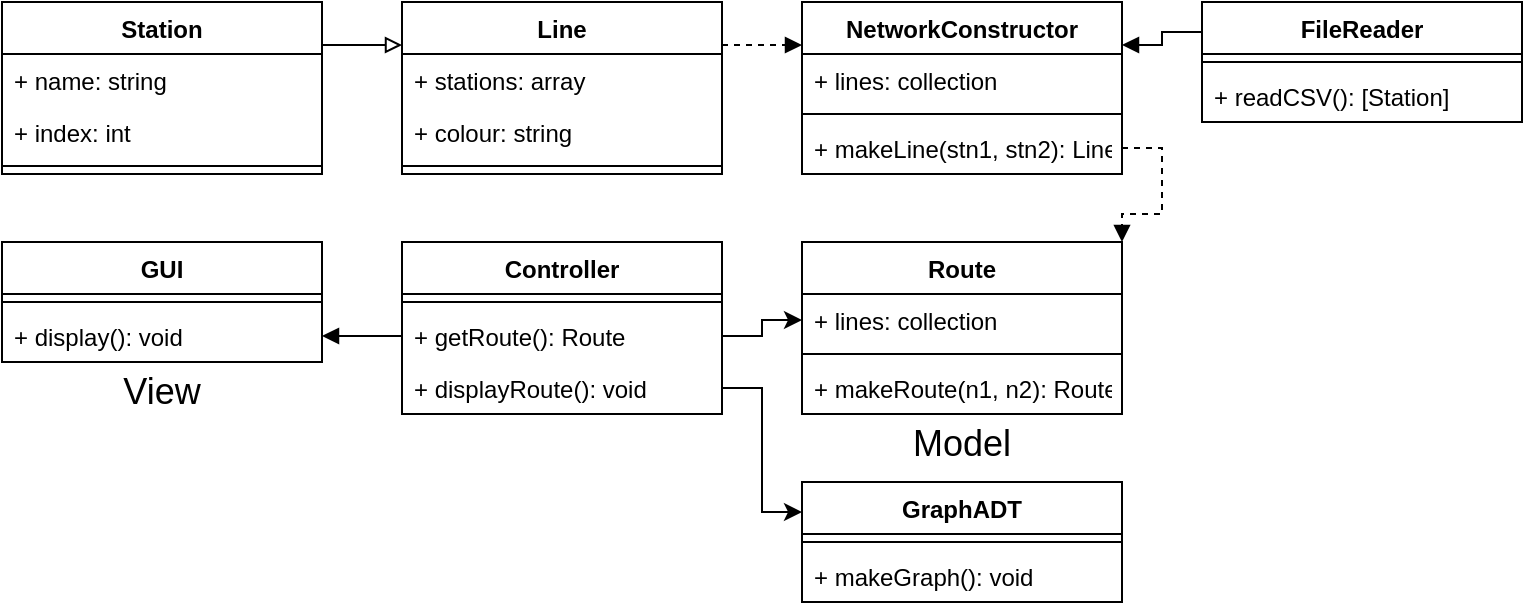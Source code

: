 <mxfile version="14.1.8" type="device"><diagram id="C5RBs43oDa-KdzZeNtuy" name="Page-1"><mxGraphModel dx="813" dy="493" grid="1" gridSize="10" guides="1" tooltips="1" connect="1" arrows="1" fold="1" page="1" pageScale="1" pageWidth="1169" pageHeight="827" math="0" shadow="0"><root><mxCell id="WIyWlLk6GJQsqaUBKTNV-0"/><mxCell id="WIyWlLk6GJQsqaUBKTNV-1" parent="WIyWlLk6GJQsqaUBKTNV-0"/><mxCell id="d4bA_3LdtxZwn2nJjYxy-1" value="&lt;font style=&quot;font-size: 18px&quot;&gt;Model&lt;/font&gt;" style="text;html=1;strokeColor=none;fillColor=none;align=center;verticalAlign=middle;whiteSpace=wrap;rounded=0;" parent="WIyWlLk6GJQsqaUBKTNV-1" vertex="1"><mxGeometry x="555" y="286" width="90" height="30" as="geometry"/></mxCell><mxCell id="d4bA_3LdtxZwn2nJjYxy-5" value="View" style="text;html=1;strokeColor=none;fillColor=none;align=center;verticalAlign=middle;whiteSpace=wrap;rounded=0;fontSize=18;" parent="WIyWlLk6GJQsqaUBKTNV-1" vertex="1"><mxGeometry x="170" y="260" width="60" height="30" as="geometry"/></mxCell><mxCell id="UGkL1hKPr2OhzsShZ1yK-84" style="edgeStyle=orthogonalEdgeStyle;rounded=0;orthogonalLoop=1;jettySize=auto;html=1;exitX=1;exitY=0.25;exitDx=0;exitDy=0;entryX=0;entryY=0.25;entryDx=0;entryDy=0;endArrow=block;endFill=0;strokeColor=#000000;" parent="WIyWlLk6GJQsqaUBKTNV-1" source="UGkL1hKPr2OhzsShZ1yK-12" target="UGkL1hKPr2OhzsShZ1yK-24" edge="1"><mxGeometry relative="1" as="geometry"/></mxCell><mxCell id="UGkL1hKPr2OhzsShZ1yK-12" value="Station" style="swimlane;fontStyle=1;align=center;verticalAlign=top;childLayout=stackLayout;horizontal=1;startSize=26;horizontalStack=0;resizeParent=1;resizeParentMax=0;resizeLast=0;collapsible=1;marginBottom=0;" parent="WIyWlLk6GJQsqaUBKTNV-1" vertex="1"><mxGeometry x="120" y="80" width="160" height="86" as="geometry"/></mxCell><mxCell id="UGkL1hKPr2OhzsShZ1yK-80" value="+ name: string" style="text;strokeColor=none;fillColor=none;align=left;verticalAlign=top;spacingLeft=4;spacingRight=4;overflow=hidden;rotatable=0;points=[[0,0.5],[1,0.5]];portConstraint=eastwest;" parent="UGkL1hKPr2OhzsShZ1yK-12" vertex="1"><mxGeometry y="26" width="160" height="26" as="geometry"/></mxCell><mxCell id="UGkL1hKPr2OhzsShZ1yK-13" value="+ index: int" style="text;strokeColor=none;fillColor=none;align=left;verticalAlign=top;spacingLeft=4;spacingRight=4;overflow=hidden;rotatable=0;points=[[0,0.5],[1,0.5]];portConstraint=eastwest;" parent="UGkL1hKPr2OhzsShZ1yK-12" vertex="1"><mxGeometry y="52" width="160" height="26" as="geometry"/></mxCell><mxCell id="UGkL1hKPr2OhzsShZ1yK-14" value="" style="line;strokeWidth=1;fillColor=none;align=left;verticalAlign=middle;spacingTop=-1;spacingLeft=3;spacingRight=3;rotatable=0;labelPosition=right;points=[];portConstraint=eastwest;" parent="UGkL1hKPr2OhzsShZ1yK-12" vertex="1"><mxGeometry y="78" width="160" height="8" as="geometry"/></mxCell><mxCell id="UGkL1hKPr2OhzsShZ1yK-86" style="edgeStyle=orthogonalEdgeStyle;rounded=0;orthogonalLoop=1;jettySize=auto;html=1;exitX=0;exitY=0.25;exitDx=0;exitDy=0;entryX=1;entryY=0.25;entryDx=0;entryDy=0;endArrow=block;endFill=1;strokeColor=#000000;" parent="WIyWlLk6GJQsqaUBKTNV-1" source="UGkL1hKPr2OhzsShZ1yK-20" target="UGkL1hKPr2OhzsShZ1yK-69" edge="1"><mxGeometry relative="1" as="geometry"/></mxCell><mxCell id="UGkL1hKPr2OhzsShZ1yK-20" value="FileReader" style="swimlane;fontStyle=1;align=center;verticalAlign=top;childLayout=stackLayout;horizontal=1;startSize=26;horizontalStack=0;resizeParent=1;resizeParentMax=0;resizeLast=0;collapsible=1;marginBottom=0;" parent="WIyWlLk6GJQsqaUBKTNV-1" vertex="1"><mxGeometry x="720" y="80" width="160" height="60" as="geometry"/></mxCell><mxCell id="UGkL1hKPr2OhzsShZ1yK-22" value="" style="line;strokeWidth=1;fillColor=none;align=left;verticalAlign=middle;spacingTop=-1;spacingLeft=3;spacingRight=3;rotatable=0;labelPosition=right;points=[];portConstraint=eastwest;" parent="UGkL1hKPr2OhzsShZ1yK-20" vertex="1"><mxGeometry y="26" width="160" height="8" as="geometry"/></mxCell><mxCell id="UGkL1hKPr2OhzsShZ1yK-50" value="+ readCSV(): [Station]" style="text;strokeColor=none;fillColor=none;align=left;verticalAlign=top;spacingLeft=4;spacingRight=4;overflow=hidden;rotatable=0;points=[[0,0.5],[1,0.5]];portConstraint=eastwest;" parent="UGkL1hKPr2OhzsShZ1yK-20" vertex="1"><mxGeometry y="34" width="160" height="26" as="geometry"/></mxCell><mxCell id="UGkL1hKPr2OhzsShZ1yK-83" style="edgeStyle=orthogonalEdgeStyle;rounded=0;orthogonalLoop=1;jettySize=auto;html=1;exitX=1;exitY=0.25;exitDx=0;exitDy=0;entryX=0;entryY=0.25;entryDx=0;entryDy=0;dashed=1;endArrow=block;endFill=1;strokeColor=#000000;" parent="WIyWlLk6GJQsqaUBKTNV-1" source="UGkL1hKPr2OhzsShZ1yK-24" target="UGkL1hKPr2OhzsShZ1yK-69" edge="1"><mxGeometry relative="1" as="geometry"/></mxCell><mxCell id="UGkL1hKPr2OhzsShZ1yK-24" value="Line" style="swimlane;fontStyle=1;align=center;verticalAlign=top;childLayout=stackLayout;horizontal=1;startSize=26;horizontalStack=0;resizeParent=1;resizeParentMax=0;resizeLast=0;collapsible=1;marginBottom=0;" parent="WIyWlLk6GJQsqaUBKTNV-1" vertex="1"><mxGeometry x="320" y="80" width="160" height="86" as="geometry"/></mxCell><mxCell id="UGkL1hKPr2OhzsShZ1yK-25" value="+ stations: array" style="text;strokeColor=none;fillColor=none;align=left;verticalAlign=top;spacingLeft=4;spacingRight=4;overflow=hidden;rotatable=0;points=[[0,0.5],[1,0.5]];portConstraint=eastwest;" parent="UGkL1hKPr2OhzsShZ1yK-24" vertex="1"><mxGeometry y="26" width="160" height="26" as="geometry"/></mxCell><mxCell id="UGkL1hKPr2OhzsShZ1yK-51" value="+ colour: string" style="text;strokeColor=none;fillColor=none;align=left;verticalAlign=top;spacingLeft=4;spacingRight=4;overflow=hidden;rotatable=0;points=[[0,0.5],[1,0.5]];portConstraint=eastwest;" parent="UGkL1hKPr2OhzsShZ1yK-24" vertex="1"><mxGeometry y="52" width="160" height="26" as="geometry"/></mxCell><mxCell id="UGkL1hKPr2OhzsShZ1yK-26" value="" style="line;strokeWidth=1;fillColor=none;align=left;verticalAlign=middle;spacingTop=-1;spacingLeft=3;spacingRight=3;rotatable=0;labelPosition=right;points=[];portConstraint=eastwest;" parent="UGkL1hKPr2OhzsShZ1yK-24" vertex="1"><mxGeometry y="78" width="160" height="8" as="geometry"/></mxCell><mxCell id="UGkL1hKPr2OhzsShZ1yK-82" style="edgeStyle=orthogonalEdgeStyle;rounded=0;orthogonalLoop=1;jettySize=auto;html=1;exitX=0;exitY=0.25;exitDx=0;exitDy=0;entryX=1.006;entryY=0.151;entryDx=0;entryDy=0;entryPerimeter=0;dashed=1;endArrow=open;endFill=0;strokeColor=none;" parent="WIyWlLk6GJQsqaUBKTNV-1" source="UGkL1hKPr2OhzsShZ1yK-28" target="UGkL1hKPr2OhzsShZ1yK-32" edge="1"><mxGeometry relative="1" as="geometry"/></mxCell><mxCell id="UGkL1hKPr2OhzsShZ1yK-28" value="GraphADT" style="swimlane;fontStyle=1;align=center;verticalAlign=top;childLayout=stackLayout;horizontal=1;startSize=26;horizontalStack=0;resizeParent=1;resizeParentMax=0;resizeLast=0;collapsible=1;marginBottom=0;" parent="WIyWlLk6GJQsqaUBKTNV-1" vertex="1"><mxGeometry x="520" y="320" width="160" height="60" as="geometry"/></mxCell><mxCell id="UGkL1hKPr2OhzsShZ1yK-30" value="" style="line;strokeWidth=1;fillColor=none;align=left;verticalAlign=middle;spacingTop=-1;spacingLeft=3;spacingRight=3;rotatable=0;labelPosition=right;points=[];portConstraint=eastwest;" parent="UGkL1hKPr2OhzsShZ1yK-28" vertex="1"><mxGeometry y="26" width="160" height="8" as="geometry"/></mxCell><mxCell id="UGkL1hKPr2OhzsShZ1yK-31" value="+ makeGraph(): void" style="text;strokeColor=none;fillColor=none;align=left;verticalAlign=top;spacingLeft=4;spacingRight=4;overflow=hidden;rotatable=0;points=[[0,0.5],[1,0.5]];portConstraint=eastwest;" parent="UGkL1hKPr2OhzsShZ1yK-28" vertex="1"><mxGeometry y="34" width="160" height="26" as="geometry"/></mxCell><mxCell id="UGkL1hKPr2OhzsShZ1yK-32" value="Route" style="swimlane;fontStyle=1;align=center;verticalAlign=top;childLayout=stackLayout;horizontal=1;startSize=26;horizontalStack=0;resizeParent=1;resizeParentMax=0;resizeLast=0;collapsible=1;marginBottom=0;" parent="WIyWlLk6GJQsqaUBKTNV-1" vertex="1"><mxGeometry x="520" y="200" width="160" height="86" as="geometry"/></mxCell><mxCell id="UGkL1hKPr2OhzsShZ1yK-29" value="+ lines: collection" style="text;strokeColor=none;fillColor=none;align=left;verticalAlign=top;spacingLeft=4;spacingRight=4;overflow=hidden;rotatable=0;points=[[0,0.5],[1,0.5]];portConstraint=eastwest;" parent="UGkL1hKPr2OhzsShZ1yK-32" vertex="1"><mxGeometry y="26" width="160" height="26" as="geometry"/></mxCell><mxCell id="UGkL1hKPr2OhzsShZ1yK-34" value="" style="line;strokeWidth=1;fillColor=none;align=left;verticalAlign=middle;spacingTop=-1;spacingLeft=3;spacingRight=3;rotatable=0;labelPosition=right;points=[];portConstraint=eastwest;" parent="UGkL1hKPr2OhzsShZ1yK-32" vertex="1"><mxGeometry y="52" width="160" height="8" as="geometry"/></mxCell><mxCell id="UGkL1hKPr2OhzsShZ1yK-35" value="+ makeRoute(n1, n2): Route" style="text;strokeColor=none;fillColor=none;align=left;verticalAlign=top;spacingLeft=4;spacingRight=4;overflow=hidden;rotatable=0;points=[[0,0.5],[1,0.5]];portConstraint=eastwest;" parent="UGkL1hKPr2OhzsShZ1yK-32" vertex="1"><mxGeometry y="60" width="160" height="26" as="geometry"/></mxCell><mxCell id="UGkL1hKPr2OhzsShZ1yK-36" value="Controller" style="swimlane;fontStyle=1;align=center;verticalAlign=top;childLayout=stackLayout;horizontal=1;startSize=26;horizontalStack=0;resizeParent=1;resizeParentMax=0;resizeLast=0;collapsible=1;marginBottom=0;" parent="WIyWlLk6GJQsqaUBKTNV-1" vertex="1"><mxGeometry x="320" y="200" width="160" height="86" as="geometry"/></mxCell><mxCell id="UGkL1hKPr2OhzsShZ1yK-38" value="" style="line;strokeWidth=1;fillColor=none;align=left;verticalAlign=middle;spacingTop=-1;spacingLeft=3;spacingRight=3;rotatable=0;labelPosition=right;points=[];portConstraint=eastwest;" parent="UGkL1hKPr2OhzsShZ1yK-36" vertex="1"><mxGeometry y="26" width="160" height="8" as="geometry"/></mxCell><mxCell id="UGkL1hKPr2OhzsShZ1yK-39" value="+ getRoute(): Route" style="text;strokeColor=none;fillColor=none;align=left;verticalAlign=top;spacingLeft=4;spacingRight=4;overflow=hidden;rotatable=0;points=[[0,0.5],[1,0.5]];portConstraint=eastwest;" parent="UGkL1hKPr2OhzsShZ1yK-36" vertex="1"><mxGeometry y="34" width="160" height="26" as="geometry"/></mxCell><mxCell id="UGkL1hKPr2OhzsShZ1yK-52" value="+ displayRoute(): void" style="text;strokeColor=none;fillColor=none;align=left;verticalAlign=top;spacingLeft=4;spacingRight=4;overflow=hidden;rotatable=0;points=[[0,0.5],[1,0.5]];portConstraint=eastwest;" parent="UGkL1hKPr2OhzsShZ1yK-36" vertex="1"><mxGeometry y="60" width="160" height="26" as="geometry"/></mxCell><mxCell id="UGkL1hKPr2OhzsShZ1yK-40" value="GUI" style="swimlane;fontStyle=1;align=center;verticalAlign=top;childLayout=stackLayout;horizontal=1;startSize=26;horizontalStack=0;resizeParent=1;resizeParentMax=0;resizeLast=0;collapsible=1;marginBottom=0;" parent="WIyWlLk6GJQsqaUBKTNV-1" vertex="1"><mxGeometry x="120" y="200" width="160" height="60" as="geometry"/></mxCell><mxCell id="UGkL1hKPr2OhzsShZ1yK-42" value="" style="line;strokeWidth=1;fillColor=none;align=left;verticalAlign=middle;spacingTop=-1;spacingLeft=3;spacingRight=3;rotatable=0;labelPosition=right;points=[];portConstraint=eastwest;" parent="UGkL1hKPr2OhzsShZ1yK-40" vertex="1"><mxGeometry y="26" width="160" height="8" as="geometry"/></mxCell><mxCell id="UGkL1hKPr2OhzsShZ1yK-43" value="+ display(): void" style="text;strokeColor=none;fillColor=none;align=left;verticalAlign=top;spacingLeft=4;spacingRight=4;overflow=hidden;rotatable=0;points=[[0,0.5],[1,0.5]];portConstraint=eastwest;" parent="UGkL1hKPr2OhzsShZ1yK-40" vertex="1"><mxGeometry y="34" width="160" height="26" as="geometry"/></mxCell><mxCell id="UGkL1hKPr2OhzsShZ1yK-69" value="NetworkConstructor" style="swimlane;fontStyle=1;align=center;verticalAlign=top;childLayout=stackLayout;horizontal=1;startSize=26;horizontalStack=0;resizeParent=1;resizeParentMax=0;resizeLast=0;collapsible=1;marginBottom=0;" parent="WIyWlLk6GJQsqaUBKTNV-1" vertex="1"><mxGeometry x="520" y="80" width="160" height="86" as="geometry"/></mxCell><mxCell id="UGkL1hKPr2OhzsShZ1yK-71" value="+ lines: collection" style="text;strokeColor=none;fillColor=none;align=left;verticalAlign=top;spacingLeft=4;spacingRight=4;overflow=hidden;rotatable=0;points=[[0,0.5],[1,0.5]];portConstraint=eastwest;" parent="UGkL1hKPr2OhzsShZ1yK-69" vertex="1"><mxGeometry y="26" width="160" height="26" as="geometry"/></mxCell><mxCell id="UGkL1hKPr2OhzsShZ1yK-73" value="" style="line;strokeWidth=1;fillColor=none;align=left;verticalAlign=middle;spacingTop=-1;spacingLeft=3;spacingRight=3;rotatable=0;labelPosition=right;points=[];portConstraint=eastwest;" parent="UGkL1hKPr2OhzsShZ1yK-69" vertex="1"><mxGeometry y="52" width="160" height="8" as="geometry"/></mxCell><mxCell id="UGkL1hKPr2OhzsShZ1yK-27" value="+ makeLine(stn1, stn2): Line" style="text;strokeColor=none;fillColor=none;align=left;verticalAlign=top;spacingLeft=4;spacingRight=4;overflow=hidden;rotatable=0;points=[[0,0.5],[1,0.5]];portConstraint=eastwest;" parent="UGkL1hKPr2OhzsShZ1yK-69" vertex="1"><mxGeometry y="60" width="160" height="26" as="geometry"/></mxCell><mxCell id="UGkL1hKPr2OhzsShZ1yK-88" style="edgeStyle=orthogonalEdgeStyle;rounded=0;orthogonalLoop=1;jettySize=auto;html=1;exitX=1;exitY=0.5;exitDx=0;exitDy=0;entryX=1;entryY=0;entryDx=0;entryDy=0;endArrow=block;endFill=1;strokeColor=#000000;dashed=1;" parent="WIyWlLk6GJQsqaUBKTNV-1" source="UGkL1hKPr2OhzsShZ1yK-27" target="UGkL1hKPr2OhzsShZ1yK-32" edge="1"><mxGeometry relative="1" as="geometry"/></mxCell><mxCell id="UGkL1hKPr2OhzsShZ1yK-90" style="edgeStyle=orthogonalEdgeStyle;rounded=0;orthogonalLoop=1;jettySize=auto;html=1;exitX=0;exitY=0.5;exitDx=0;exitDy=0;entryX=1;entryY=0.5;entryDx=0;entryDy=0;endArrow=block;endFill=1;strokeColor=#000000;" parent="WIyWlLk6GJQsqaUBKTNV-1" source="UGkL1hKPr2OhzsShZ1yK-39" target="UGkL1hKPr2OhzsShZ1yK-43" edge="1"><mxGeometry relative="1" as="geometry"/></mxCell><mxCell id="VZBcfxxsA_uLWXlrPZaR-0" style="edgeStyle=orthogonalEdgeStyle;rounded=0;orthogonalLoop=1;jettySize=auto;html=1;exitX=1;exitY=0.5;exitDx=0;exitDy=0;entryX=0;entryY=0.25;entryDx=0;entryDy=0;" edge="1" parent="WIyWlLk6GJQsqaUBKTNV-1" source="UGkL1hKPr2OhzsShZ1yK-52" target="UGkL1hKPr2OhzsShZ1yK-28"><mxGeometry relative="1" as="geometry"/></mxCell><mxCell id="VZBcfxxsA_uLWXlrPZaR-1" style="edgeStyle=orthogonalEdgeStyle;rounded=0;orthogonalLoop=1;jettySize=auto;html=1;exitX=1;exitY=0.5;exitDx=0;exitDy=0;entryX=0;entryY=0.5;entryDx=0;entryDy=0;" edge="1" parent="WIyWlLk6GJQsqaUBKTNV-1" source="UGkL1hKPr2OhzsShZ1yK-39" target="UGkL1hKPr2OhzsShZ1yK-29"><mxGeometry relative="1" as="geometry"/></mxCell></root></mxGraphModel></diagram></mxfile>